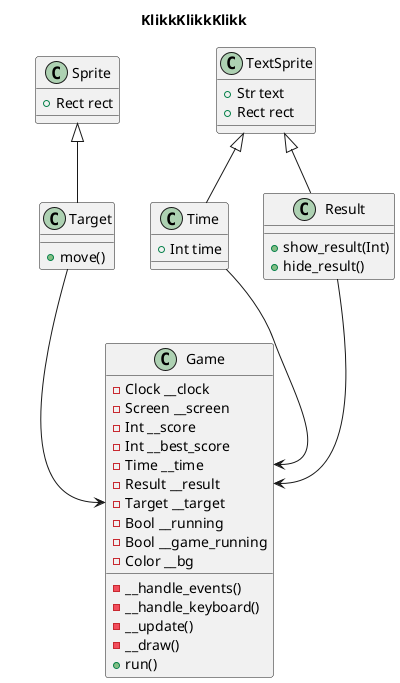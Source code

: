 @startuml

title KlikkKlikkKlikk

class Sprite {
  + Rect rect
}

class TextSprite {
  + Str text
  + Rect rect
}

class Time {
  + Int time
}

class Result {
  + show_result(Int)
  + hide_result()
}

class Target {
  + move()
}

TextSprite <|-- Time
TextSprite <|-- Result
Sprite <|-- Target

class Game {
  - Clock __clock
  - Screen __screen
  - Int __score
  - Int __best_score
  - Time __time
  - Result __result
  - Target __target
  - Bool __running
  - Bool __game_running
  - Color __bg
  - __handle_events()
  - __handle_keyboard()
  - __update()
  - __draw()
  + run()
}

Time --> Game::__time
Result --> Game::__result
Target --> Game::__target

@enduml
